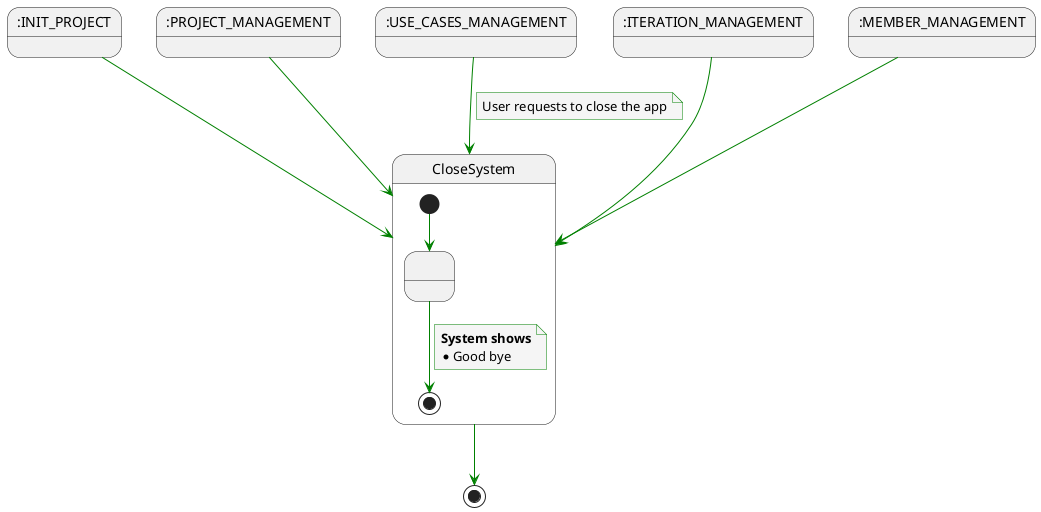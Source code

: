 @startuml

    skinparam {
        NoteBackgroundColor #whiteSmoke
        ArrowColor #green
        NoteBorderColor #green
    }

state INIT_PROJECT as ":INIT_PROJECT"
state PROJECT_MANAGEMENT as ":PROJECT_MANAGEMENT"
state USE_CASES_MANAGEMENT as ":USE_CASES_MANAGEMENT"
state ITERATION_MANAGEMENT as ":ITERATION_MANAGEMENT"
state MEMBER_MANAGEMENT as ":MEMBER_MANAGEMENT"

INIT_PROJECT --> CloseSystem
PROJECT_MANAGEMENT --> CloseSystem
USE_CASES_MANAGEMENT --> CloseSystem
note on link
User requests to close the app
end note
ITERATION_MANAGEMENT --> CloseSystem
MEMBER_MANAGEMENT --> CloseSystem


state CloseSystem {
    state 1 as " "

    [*] --> 1

    1 --> [*]
        note on link
    <b>System shows</b>
    * Good bye
    end note
}

CloseSystem --> [*]
@enduml
